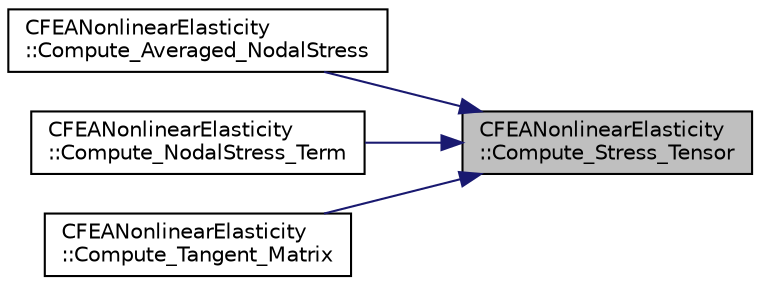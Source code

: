 digraph "CFEANonlinearElasticity::Compute_Stress_Tensor"
{
 // LATEX_PDF_SIZE
  edge [fontname="Helvetica",fontsize="10",labelfontname="Helvetica",labelfontsize="10"];
  node [fontname="Helvetica",fontsize="10",shape=record];
  rankdir="RL";
  Node1 [label="CFEANonlinearElasticity\l::Compute_Stress_Tensor",height=0.2,width=0.4,color="black", fillcolor="grey75", style="filled", fontcolor="black",tooltip="Compute the stress tensor."];
  Node1 -> Node2 [dir="back",color="midnightblue",fontsize="10",style="solid",fontname="Helvetica"];
  Node2 [label="CFEANonlinearElasticity\l::Compute_Averaged_NodalStress",height=0.2,width=0.4,color="black", fillcolor="white", style="filled",URL="$classCFEANonlinearElasticity.html#a5e58a54abd621567a59edb8cf8e1840a",tooltip="Compute averaged nodal stresses (for post processing)."];
  Node1 -> Node3 [dir="back",color="midnightblue",fontsize="10",style="solid",fontname="Helvetica"];
  Node3 [label="CFEANonlinearElasticity\l::Compute_NodalStress_Term",height=0.2,width=0.4,color="black", fillcolor="white", style="filled",URL="$classCFEANonlinearElasticity.html#a898db96454279eeab05c6f91408e233c",tooltip="Compute the nodal stress terms for an element."];
  Node1 -> Node4 [dir="back",color="midnightblue",fontsize="10",style="solid",fontname="Helvetica"];
  Node4 [label="CFEANonlinearElasticity\l::Compute_Tangent_Matrix",height=0.2,width=0.4,color="black", fillcolor="white", style="filled",URL="$classCFEANonlinearElasticity.html#a030a902bbc782bab5bcad7479cae99bf",tooltip="Build the tangent stiffness matrix of an element."];
}
